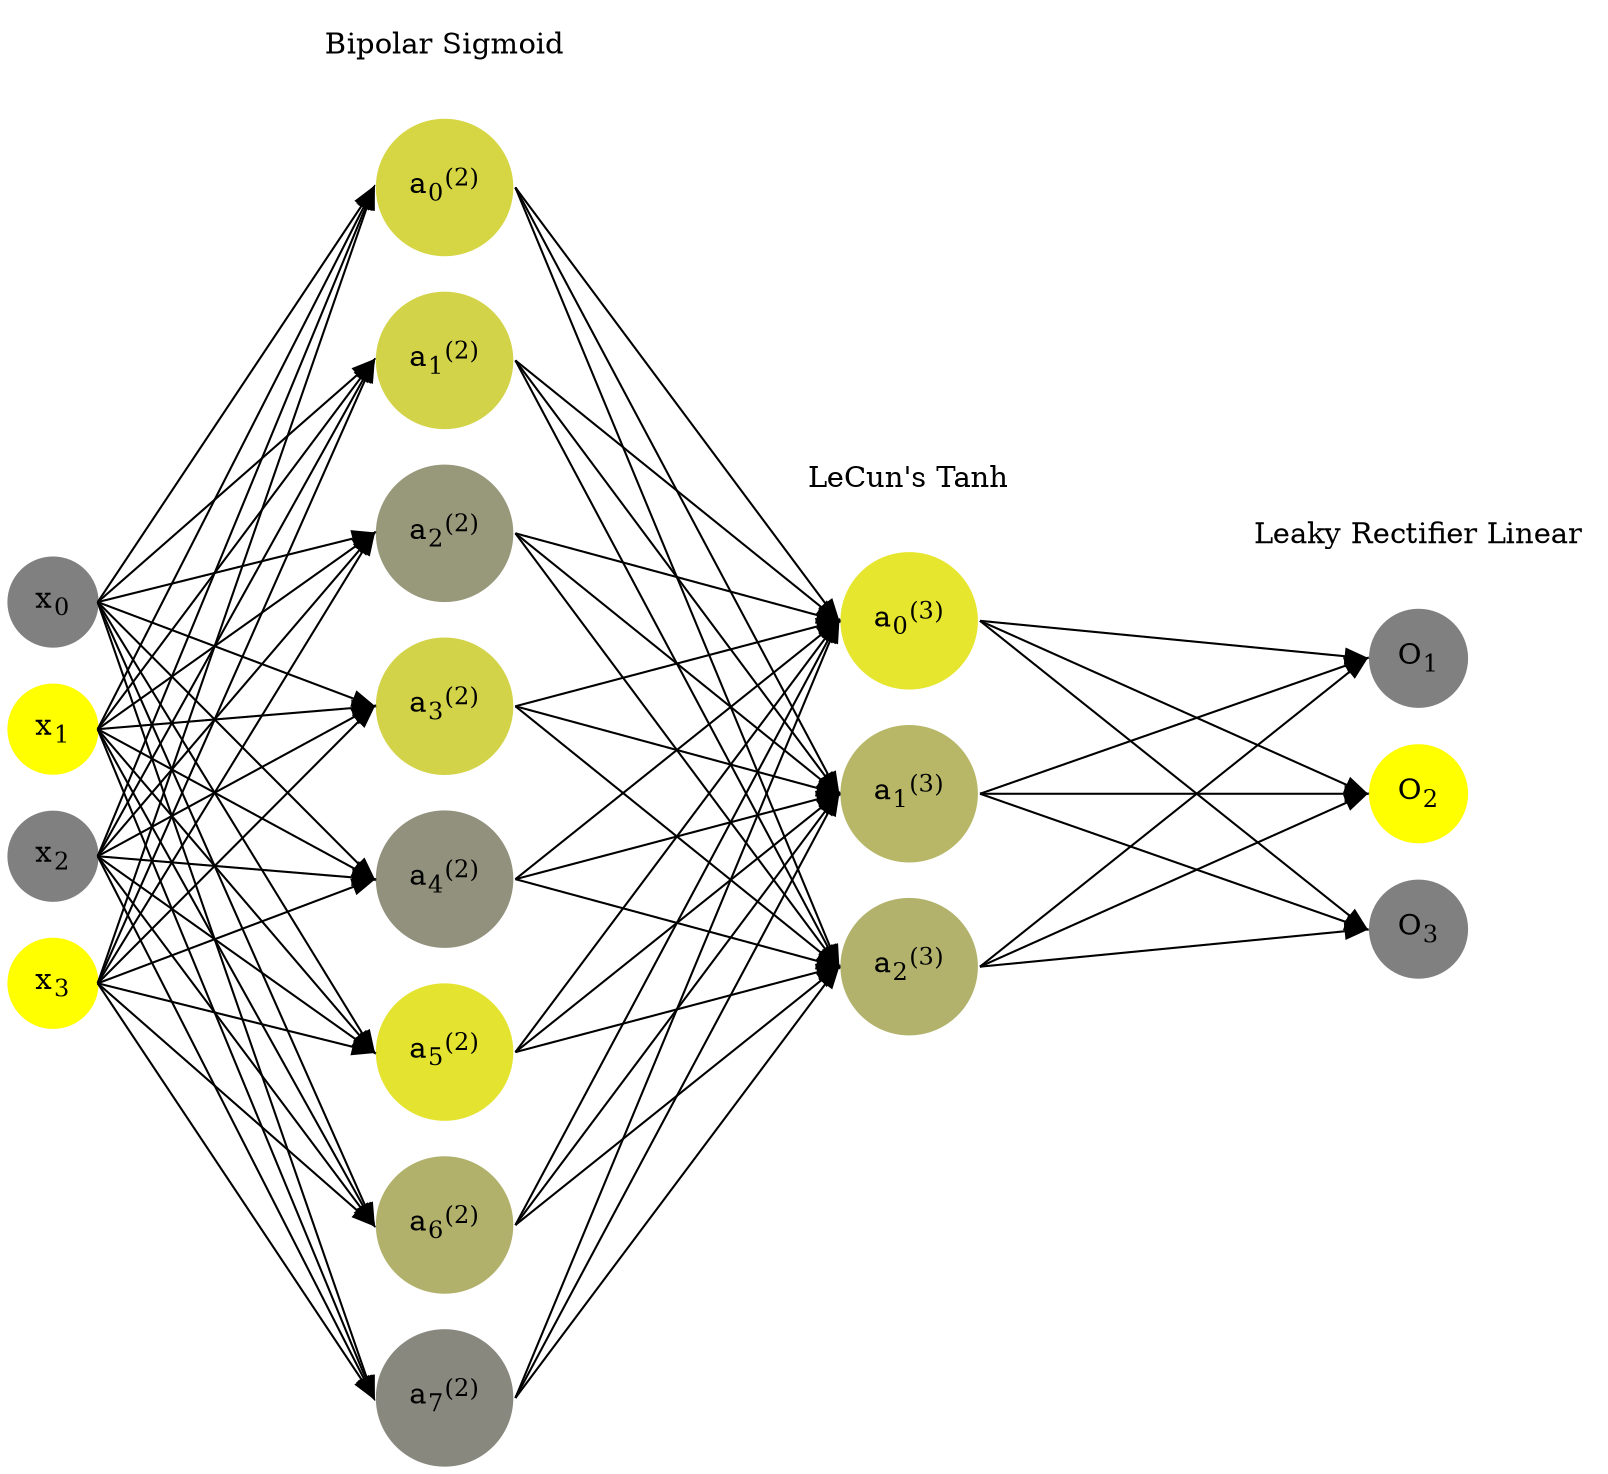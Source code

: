 digraph G {
	rankdir = LR;
	splines=false;
	edge[style=invis];
	ranksep= 1.4;
	{
	node [shape=circle, color="0.1667, 0.0, 0.5", style=filled, fillcolor="0.1667, 0.0, 0.5"];
	x0 [label=<x<sub>0</sub>>];
	}
	{
	node [shape=circle, color="0.1667, 1.0, 1.0", style=filled, fillcolor="0.1667, 1.0, 1.0"];
	x1 [label=<x<sub>1</sub>>];
	}
	{
	node [shape=circle, color="0.1667, 0.0, 0.5", style=filled, fillcolor="0.1667, 0.0, 0.5"];
	x2 [label=<x<sub>2</sub>>];
	}
	{
	node [shape=circle, color="0.1667, 1.0, 1.0", style=filled, fillcolor="0.1667, 1.0, 1.0"];
	x3 [label=<x<sub>3</sub>>];
	}
	{
	node [shape=circle, color="0.1667, 0.678069, 0.839034", style=filled, fillcolor="0.1667, 0.678069, 0.839034"];
	a02 [label=<a<sub>0</sub><sup>(2)</sup>>];
	}
	{
	node [shape=circle, color="0.1667, 0.651623, 0.825811", style=filled, fillcolor="0.1667, 0.651623, 0.825811"];
	a12 [label=<a<sub>1</sub><sup>(2)</sup>>];
	}
	{
	node [shape=circle, color="0.1667, 0.189552, 0.594776", style=filled, fillcolor="0.1667, 0.189552, 0.594776"];
	a22 [label=<a<sub>2</sub><sup>(2)</sup>>];
	}
	{
	node [shape=circle, color="0.1667, 0.650580, 0.825290", style=filled, fillcolor="0.1667, 0.650580, 0.825290"];
	a32 [label=<a<sub>3</sub><sup>(2)</sup>>];
	}
	{
	node [shape=circle, color="0.1667, 0.139935, 0.569967", style=filled, fillcolor="0.1667, 0.139935, 0.569967"];
	a42 [label=<a<sub>4</sub><sup>(2)</sup>>];
	}
	{
	node [shape=circle, color="0.1667, 0.786537, 0.893269", style=filled, fillcolor="0.1667, 0.786537, 0.893269"];
	a52 [label=<a<sub>5</sub><sup>(2)</sup>>];
	}
	{
	node [shape=circle, color="0.1667, 0.385878, 0.692939", style=filled, fillcolor="0.1667, 0.385878, 0.692939"];
	a62 [label=<a<sub>6</sub><sup>(2)</sup>>];
	}
	{
	node [shape=circle, color="0.1667, 0.065308, 0.532654", style=filled, fillcolor="0.1667, 0.065308, 0.532654"];
	a72 [label=<a<sub>7</sub><sup>(2)</sup>>];
	}
	{
	node [shape=circle, color="0.1667, 0.800188, 0.900094", style=filled, fillcolor="0.1667, 0.800188, 0.900094"];
	a03 [label=<a<sub>0</sub><sup>(3)</sup>>];
	}
	{
	node [shape=circle, color="0.1667, 0.436429, 0.718215", style=filled, fillcolor="0.1667, 0.436429, 0.718215"];
	a13 [label=<a<sub>1</sub><sup>(3)</sup>>];
	}
	{
	node [shape=circle, color="0.1667, 0.394807, 0.697404", style=filled, fillcolor="0.1667, 0.394807, 0.697404"];
	a23 [label=<a<sub>2</sub><sup>(3)</sup>>];
	}
	{
	node [shape=circle, color="0.1667, 0.0, 0.5", style=filled, fillcolor="0.1667, 0.0, 0.5"];
	O1 [label=<O<sub>1</sub>>];
	}
	{
	node [shape=circle, color="0.1667, 1.0, 1.0", style=filled, fillcolor="0.1667, 1.0, 1.0"];
	O2 [label=<O<sub>2</sub>>];
	}
	{
	node [shape=circle, color="0.1667, 0.0, 0.5", style=filled, fillcolor="0.1667, 0.0, 0.5"];
	O3 [label=<O<sub>3</sub>>];
	}
	{
	rank=same;
	x0->x1->x2->x3;
	}
	{
	rank=same;
	a02->a12->a22->a32->a42->a52->a62->a72;
	}
	{
	rank=same;
	a03->a13->a23;
	}
	{
	rank=same;
	O1->O2->O3;
	}
	l1 [shape=plaintext,label="Bipolar Sigmoid"];
	l1->a02;
	{rank=same; l1;a02};
	l2 [shape=plaintext,label="LeCun's Tanh"];
	l2->a03;
	{rank=same; l2;a03};
	l3 [shape=plaintext,label="Leaky Rectifier Linear"];
	l3->O1;
	{rank=same; l3;O1};
edge[style=solid, tailport=e, headport=w];
	{x0;x1;x2;x3} -> {a02;a12;a22;a32;a42;a52;a62;a72};
	{a02;a12;a22;a32;a42;a52;a62;a72} -> {a03;a13;a23};
	{a03;a13;a23} -> {O1,O2,O3};
}